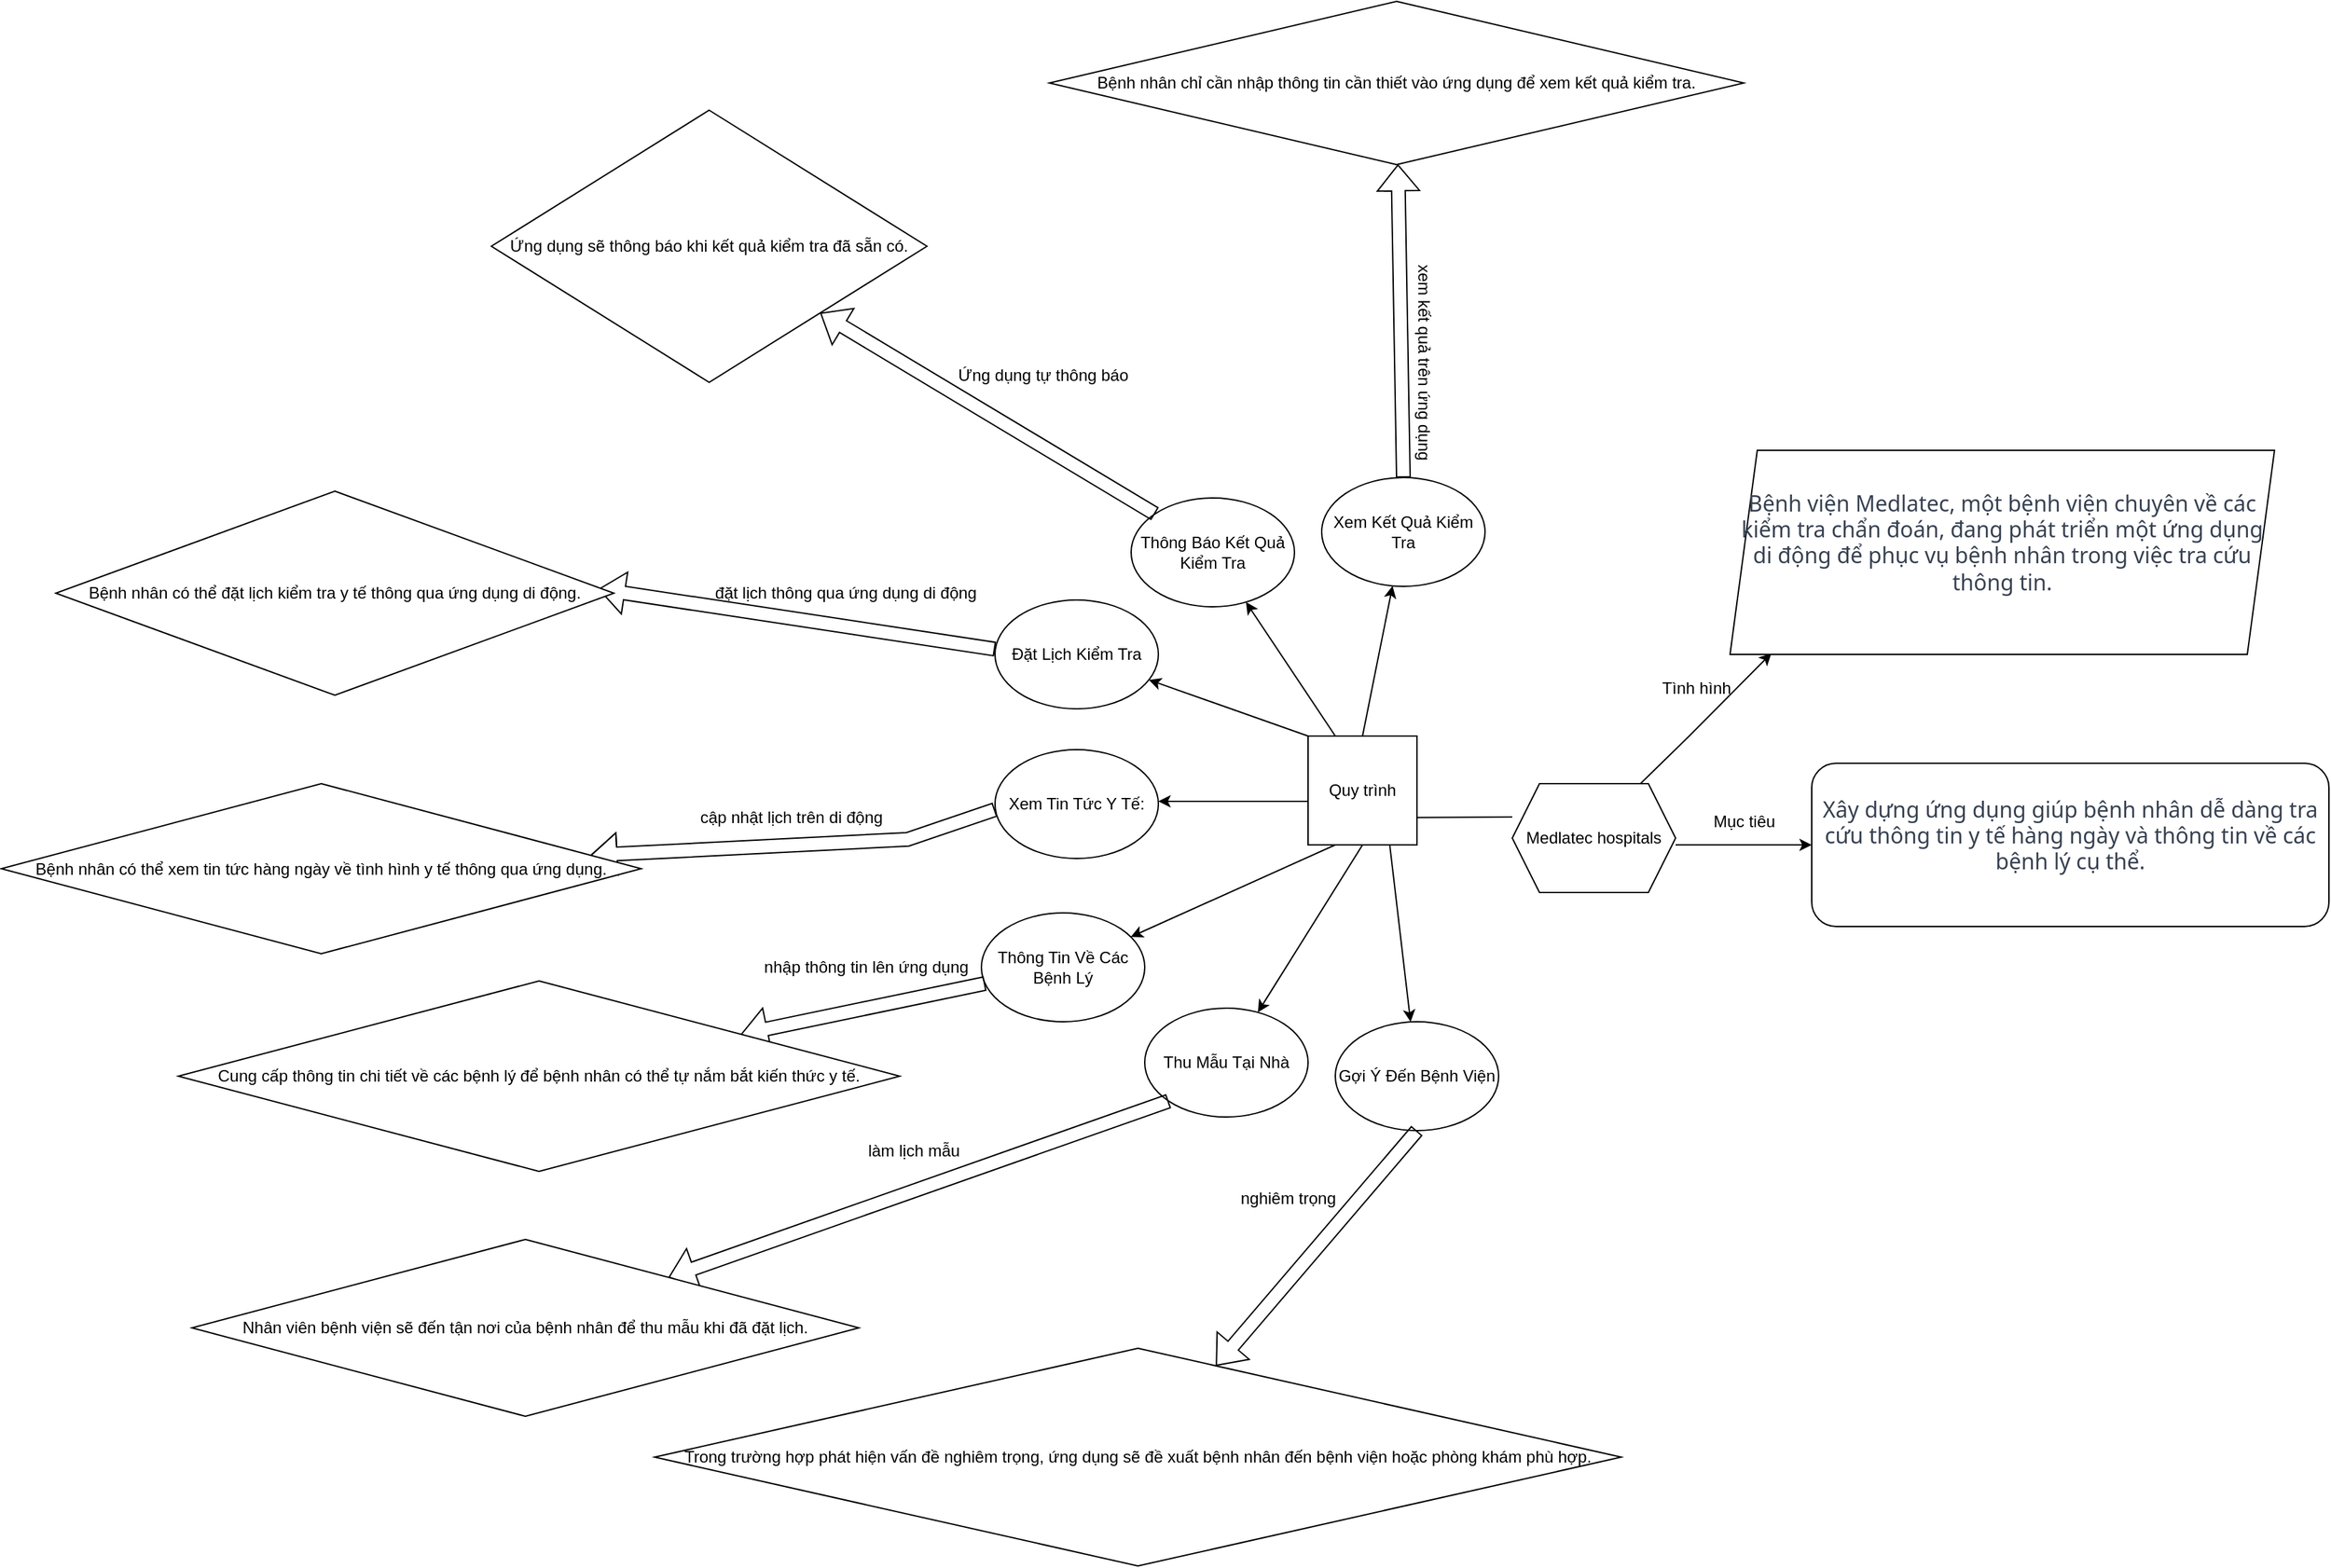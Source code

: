 <mxfile version="21.6.9" type="github">
  <diagram name="Trang-1" id="5vjnV365fqBCd5JZmHe9">
    <mxGraphModel dx="2442" dy="2026" grid="1" gridSize="10" guides="1" tooltips="1" connect="1" arrows="1" fold="1" page="1" pageScale="1" pageWidth="827" pageHeight="1169" math="0" shadow="0">
      <root>
        <mxCell id="0" />
        <mxCell id="1" parent="0" />
        <mxCell id="XSQaQU0RRqRrrEe890e8-2" value="" style="endArrow=classic;html=1;rounded=0;entryX=0.076;entryY=0.994;entryDx=0;entryDy=0;entryPerimeter=0;exitX=0.786;exitY=-0.002;exitDx=0;exitDy=0;exitPerimeter=0;" parent="1" source="XSQaQU0RRqRrrEe890e8-53" target="XSQaQU0RRqRrrEe890e8-3" edge="1">
          <mxGeometry width="50" height="50" relative="1" as="geometry">
            <mxPoint x="390" y="260" as="sourcePoint" />
            <mxPoint x="440" y="210" as="targetPoint" />
            <Array as="points">
              <mxPoint x="420" y="230" />
            </Array>
          </mxGeometry>
        </mxCell>
        <mxCell id="XSQaQU0RRqRrrEe890e8-3" value="&#xa;&lt;span style=&quot;color: rgb(55, 65, 81); font-family: Söhne, ui-sans-serif, system-ui, -apple-system, &amp;quot;Segoe UI&amp;quot;, Roboto, Ubuntu, Cantarell, &amp;quot;Noto Sans&amp;quot;, sans-serif, &amp;quot;Helvetica Neue&amp;quot;, Arial, &amp;quot;Apple Color Emoji&amp;quot;, &amp;quot;Segoe UI Emoji&amp;quot;, &amp;quot;Segoe UI Symbol&amp;quot;, &amp;quot;Noto Color Emoji&amp;quot;; font-size: 16px; font-style: normal; font-variant-ligatures: normal; font-variant-caps: normal; font-weight: 400; letter-spacing: normal; orphans: 2; text-align: start; text-indent: 0px; text-transform: none; widows: 2; word-spacing: 0px; -webkit-text-stroke-width: 0px; text-decoration-thickness: initial; text-decoration-style: initial; text-decoration-color: initial; float: none; display: inline !important;&quot;&gt;Bệnh viện Medlatec, một bệnh viện chuyên về các kiểm tra chẩn đoán, đang phát triển một ứng dụng di động để phục vụ bệnh nhân trong việc tra cứu thông tin.&lt;/span&gt;&#xa;&#xa;" style="shape=parallelogram;perimeter=parallelogramPerimeter;whiteSpace=wrap;html=1;fixedSize=1;" parent="1" vertex="1">
          <mxGeometry x="450" y="20" width="400" height="150" as="geometry" />
        </mxCell>
        <mxCell id="XSQaQU0RRqRrrEe890e8-4" value="Tình hình" style="text;html=1;align=center;verticalAlign=middle;resizable=0;points=[];autosize=1;strokeColor=none;fillColor=none;" parent="1" vertex="1">
          <mxGeometry x="390" y="180" width="70" height="30" as="geometry" />
        </mxCell>
        <mxCell id="XSQaQU0RRqRrrEe890e8-6" value="" style="endArrow=classic;html=1;rounded=0;" parent="1" target="XSQaQU0RRqRrrEe890e8-7" edge="1">
          <mxGeometry width="50" height="50" relative="1" as="geometry">
            <mxPoint x="410" y="310" as="sourcePoint" />
            <mxPoint x="570" y="340" as="targetPoint" />
          </mxGeometry>
        </mxCell>
        <mxCell id="XSQaQU0RRqRrrEe890e8-7" value="&#xa;&lt;span style=&quot;color: rgb(55, 65, 81); font-family: Söhne, ui-sans-serif, system-ui, -apple-system, &amp;quot;Segoe UI&amp;quot;, Roboto, Ubuntu, Cantarell, &amp;quot;Noto Sans&amp;quot;, sans-serif, &amp;quot;Helvetica Neue&amp;quot;, Arial, &amp;quot;Apple Color Emoji&amp;quot;, &amp;quot;Segoe UI Emoji&amp;quot;, &amp;quot;Segoe UI Symbol&amp;quot;, &amp;quot;Noto Color Emoji&amp;quot;; font-size: 16px; font-style: normal; font-variant-ligatures: normal; font-variant-caps: normal; font-weight: 400; letter-spacing: normal; orphans: 2; text-align: start; text-indent: 0px; text-transform: none; widows: 2; word-spacing: 0px; -webkit-text-stroke-width: 0px; text-decoration-thickness: initial; text-decoration-style: initial; text-decoration-color: initial; float: none; display: inline !important;&quot;&gt;Xây dựng ứng dụng giúp bệnh nhân dễ dàng tra cứu thông tin y tế hàng ngày và thông tin về các bệnh lý cụ thể.&lt;/span&gt;&#xa;&#xa;" style="rounded=1;whiteSpace=wrap;html=1;" parent="1" vertex="1">
          <mxGeometry x="510" y="250" width="380" height="120" as="geometry" />
        </mxCell>
        <mxCell id="XSQaQU0RRqRrrEe890e8-8" value="Mục tiêu" style="text;html=1;align=center;verticalAlign=middle;resizable=0;points=[];autosize=1;strokeColor=none;fillColor=none;" parent="1" vertex="1">
          <mxGeometry x="425" y="278" width="70" height="30" as="geometry" />
        </mxCell>
        <mxCell id="XSQaQU0RRqRrrEe890e8-9" value="" style="endArrow=classic;html=1;rounded=0;" parent="1" edge="1">
          <mxGeometry width="50" height="50" relative="1" as="geometry">
            <mxPoint x="290" y="289.5" as="sourcePoint" />
            <mxPoint x="190" y="290" as="targetPoint" />
          </mxGeometry>
        </mxCell>
        <mxCell id="XSQaQU0RRqRrrEe890e8-11" value="Quy trình" style="whiteSpace=wrap;html=1;aspect=fixed;" parent="1" vertex="1">
          <mxGeometry x="140" y="230" width="80" height="80" as="geometry" />
        </mxCell>
        <mxCell id="XSQaQU0RRqRrrEe890e8-12" value="" style="endArrow=classic;html=1;rounded=0;exitX=0.25;exitY=1;exitDx=0;exitDy=0;" parent="1" source="XSQaQU0RRqRrrEe890e8-11" target="XSQaQU0RRqRrrEe890e8-14" edge="1">
          <mxGeometry width="50" height="50" relative="1" as="geometry">
            <mxPoint x="120" y="370" as="sourcePoint" />
            <mxPoint x="70" y="380" as="targetPoint" />
          </mxGeometry>
        </mxCell>
        <mxCell id="XSQaQU0RRqRrrEe890e8-13" value="" style="endArrow=classic;html=1;rounded=0;" parent="1" edge="1">
          <mxGeometry width="50" height="50" relative="1" as="geometry">
            <mxPoint x="140" y="278" as="sourcePoint" />
            <mxPoint x="30" y="278" as="targetPoint" />
          </mxGeometry>
        </mxCell>
        <mxCell id="XSQaQU0RRqRrrEe890e8-14" value="Thông Tin Về Các Bệnh Lý" style="ellipse;whiteSpace=wrap;html=1;" parent="1" vertex="1">
          <mxGeometry x="-100" y="360" width="120" height="80" as="geometry" />
        </mxCell>
        <mxCell id="XSQaQU0RRqRrrEe890e8-15" value="Xem Tin Tức Y Tế:" style="ellipse;whiteSpace=wrap;html=1;" parent="1" vertex="1">
          <mxGeometry x="-90" y="240" width="120" height="80" as="geometry" />
        </mxCell>
        <mxCell id="XSQaQU0RRqRrrEe890e8-16" value="" style="endArrow=classic;html=1;rounded=0;" parent="1" target="XSQaQU0RRqRrrEe890e8-17" edge="1">
          <mxGeometry width="50" height="50" relative="1" as="geometry">
            <mxPoint x="140" y="230" as="sourcePoint" />
            <mxPoint x="30" y="170" as="targetPoint" />
          </mxGeometry>
        </mxCell>
        <mxCell id="XSQaQU0RRqRrrEe890e8-17" value="Đặt Lịch Kiểm Tra" style="ellipse;whiteSpace=wrap;html=1;" parent="1" vertex="1">
          <mxGeometry x="-90" y="130" width="120" height="80" as="geometry" />
        </mxCell>
        <mxCell id="XSQaQU0RRqRrrEe890e8-18" value="" style="endArrow=classic;html=1;rounded=0;exitX=0.5;exitY=1;exitDx=0;exitDy=0;" parent="1" source="XSQaQU0RRqRrrEe890e8-11" target="XSQaQU0RRqRrrEe890e8-19" edge="1">
          <mxGeometry width="50" height="50" relative="1" as="geometry">
            <mxPoint x="160" y="300" as="sourcePoint" />
            <mxPoint x="120" y="430" as="targetPoint" />
          </mxGeometry>
        </mxCell>
        <mxCell id="XSQaQU0RRqRrrEe890e8-19" value="Thu Mẫu Tại Nhà" style="ellipse;whiteSpace=wrap;html=1;" parent="1" vertex="1">
          <mxGeometry x="20" y="430" width="120" height="80" as="geometry" />
        </mxCell>
        <mxCell id="XSQaQU0RRqRrrEe890e8-20" value="" style="endArrow=classic;html=1;rounded=0;exitX=0.25;exitY=0;exitDx=0;exitDy=0;" parent="1" source="XSQaQU0RRqRrrEe890e8-11" target="XSQaQU0RRqRrrEe890e8-21" edge="1">
          <mxGeometry width="50" height="50" relative="1" as="geometry">
            <mxPoint x="160" y="300" as="sourcePoint" />
            <mxPoint x="110" y="130" as="targetPoint" />
          </mxGeometry>
        </mxCell>
        <mxCell id="XSQaQU0RRqRrrEe890e8-21" value="Thông Báo Kết Quả Kiểm Tra" style="ellipse;whiteSpace=wrap;html=1;" parent="1" vertex="1">
          <mxGeometry x="10" y="55" width="120" height="80" as="geometry" />
        </mxCell>
        <mxCell id="XSQaQU0RRqRrrEe890e8-22" value="" style="endArrow=classic;html=1;rounded=0;exitX=0.5;exitY=0;exitDx=0;exitDy=0;" parent="1" source="XSQaQU0RRqRrrEe890e8-11" target="XSQaQU0RRqRrrEe890e8-23" edge="1">
          <mxGeometry width="50" height="50" relative="1" as="geometry">
            <mxPoint x="160" y="300" as="sourcePoint" />
            <mxPoint x="180" y="100" as="targetPoint" />
          </mxGeometry>
        </mxCell>
        <mxCell id="XSQaQU0RRqRrrEe890e8-23" value="Xem Kết Quả Kiểm Tra" style="ellipse;whiteSpace=wrap;html=1;" parent="1" vertex="1">
          <mxGeometry x="150" y="40" width="120" height="80" as="geometry" />
        </mxCell>
        <mxCell id="XSQaQU0RRqRrrEe890e8-24" value="" style="endArrow=classic;html=1;rounded=0;exitX=0.75;exitY=1;exitDx=0;exitDy=0;" parent="1" source="XSQaQU0RRqRrrEe890e8-11" target="XSQaQU0RRqRrrEe890e8-25" edge="1">
          <mxGeometry width="50" height="50" relative="1" as="geometry">
            <mxPoint x="160" y="300" as="sourcePoint" />
            <mxPoint x="210" y="430" as="targetPoint" />
          </mxGeometry>
        </mxCell>
        <mxCell id="XSQaQU0RRqRrrEe890e8-25" value="Gợi Ý Đến Bệnh Viện" style="ellipse;whiteSpace=wrap;html=1;" parent="1" vertex="1">
          <mxGeometry x="160" y="440" width="120" height="80" as="geometry" />
        </mxCell>
        <mxCell id="XSQaQU0RRqRrrEe890e8-26" value="" style="shape=flexArrow;endArrow=classic;html=1;rounded=0;entryX=0.972;entryY=0.48;entryDx=0;entryDy=0;entryPerimeter=0;" parent="1" target="XSQaQU0RRqRrrEe890e8-28" edge="1">
          <mxGeometry width="50" height="50" relative="1" as="geometry">
            <mxPoint x="-90" y="166.1" as="sourcePoint" />
            <mxPoint x="-220" y="143.905" as="targetPoint" />
          </mxGeometry>
        </mxCell>
        <mxCell id="XSQaQU0RRqRrrEe890e8-28" value="Bệnh nhân có thể đặt lịch kiểm tra y tế thông qua ứng dụng di động." style="rhombus;whiteSpace=wrap;html=1;" parent="1" vertex="1">
          <mxGeometry x="-780" y="50" width="410" height="150" as="geometry" />
        </mxCell>
        <mxCell id="XSQaQU0RRqRrrEe890e8-30" value="" style="shape=flexArrow;endArrow=classic;html=1;rounded=0;exitX=0.035;exitY=0.352;exitDx=0;exitDy=0;exitPerimeter=0;" parent="1" target="XSQaQU0RRqRrrEe890e8-31" edge="1">
          <mxGeometry width="50" height="50" relative="1" as="geometry">
            <mxPoint x="-90.0" y="284.08" as="sourcePoint" />
            <mxPoint x="-290" y="310" as="targetPoint" />
            <Array as="points">
              <mxPoint x="-154.2" y="305.92" />
            </Array>
          </mxGeometry>
        </mxCell>
        <mxCell id="XSQaQU0RRqRrrEe890e8-31" value="Bệnh nhân có thể xem tin tức hàng ngày về tình hình y tế thông qua ứng dụng." style="rhombus;whiteSpace=wrap;html=1;" parent="1" vertex="1">
          <mxGeometry x="-820" y="265" width="470" height="125" as="geometry" />
        </mxCell>
        <mxCell id="XSQaQU0RRqRrrEe890e8-32" value="" style="shape=flexArrow;endArrow=classic;html=1;rounded=0;" parent="1" source="XSQaQU0RRqRrrEe890e8-14" target="XSQaQU0RRqRrrEe890e8-33" edge="1">
          <mxGeometry width="50" height="50" relative="1" as="geometry">
            <mxPoint x="-190" y="510" as="sourcePoint" />
            <mxPoint x="-140" y="460" as="targetPoint" />
          </mxGeometry>
        </mxCell>
        <mxCell id="XSQaQU0RRqRrrEe890e8-33" value="Cung cấp thông tin chi tiết về các bệnh lý để bệnh nhân có thể tự nắm bắt kiến thức y tế." style="rhombus;whiteSpace=wrap;html=1;" parent="1" vertex="1">
          <mxGeometry x="-690" y="410" width="530" height="140" as="geometry" />
        </mxCell>
        <mxCell id="XSQaQU0RRqRrrEe890e8-34" value="" style="shape=flexArrow;endArrow=classic;html=1;rounded=0;exitX=0;exitY=1;exitDx=0;exitDy=0;" parent="1" source="XSQaQU0RRqRrrEe890e8-19" target="XSQaQU0RRqRrrEe890e8-35" edge="1">
          <mxGeometry width="50" height="50" relative="1" as="geometry">
            <mxPoint x="-190" y="510" as="sourcePoint" />
            <mxPoint x="-120" y="590" as="targetPoint" />
          </mxGeometry>
        </mxCell>
        <mxCell id="XSQaQU0RRqRrrEe890e8-35" value="Nhân viên bệnh viện sẽ đến tận nơi của bệnh nhân để thu mẫu khi đã đặt lịch." style="rhombus;whiteSpace=wrap;html=1;" parent="1" vertex="1">
          <mxGeometry x="-680" y="600" width="490" height="130" as="geometry" />
        </mxCell>
        <mxCell id="XSQaQU0RRqRrrEe890e8-36" value="" style="shape=flexArrow;endArrow=classic;html=1;rounded=0;exitX=0.5;exitY=1;exitDx=0;exitDy=0;" parent="1" source="XSQaQU0RRqRrrEe890e8-25" target="XSQaQU0RRqRrrEe890e8-37" edge="1">
          <mxGeometry width="50" height="50" relative="1" as="geometry">
            <mxPoint x="-120" y="550" as="sourcePoint" />
            <mxPoint x="150" y="640" as="targetPoint" />
          </mxGeometry>
        </mxCell>
        <mxCell id="XSQaQU0RRqRrrEe890e8-37" value="Trong trường hợp phát hiện vấn đề nghiêm trọng, ứng dụng sẽ đề xuất bệnh nhân đến bệnh viện hoặc phòng khám phù hợp." style="rhombus;whiteSpace=wrap;html=1;" parent="1" vertex="1">
          <mxGeometry x="-340" y="680" width="710" height="160" as="geometry" />
        </mxCell>
        <mxCell id="XSQaQU0RRqRrrEe890e8-38" value="" style="shape=flexArrow;endArrow=classic;html=1;rounded=0;exitX=0;exitY=0;exitDx=0;exitDy=0;" parent="1" source="XSQaQU0RRqRrrEe890e8-21" target="XSQaQU0RRqRrrEe890e8-39" edge="1">
          <mxGeometry width="50" height="50" relative="1" as="geometry">
            <mxPoint x="-100" y="120" as="sourcePoint" />
            <mxPoint x="10" y="-70" as="targetPoint" />
          </mxGeometry>
        </mxCell>
        <mxCell id="XSQaQU0RRqRrrEe890e8-39" value="Ứng dụng sẽ thông báo khi kết quả kiểm tra đã sẵn có." style="rhombus;whiteSpace=wrap;html=1;" parent="1" vertex="1">
          <mxGeometry x="-460" y="-230" width="320" height="200" as="geometry" />
        </mxCell>
        <mxCell id="XSQaQU0RRqRrrEe890e8-40" value="" style="shape=flexArrow;endArrow=classic;html=1;rounded=0;exitX=0.5;exitY=0;exitDx=0;exitDy=0;" parent="1" source="XSQaQU0RRqRrrEe890e8-23" target="XSQaQU0RRqRrrEe890e8-41" edge="1">
          <mxGeometry width="50" height="50" relative="1" as="geometry">
            <mxPoint x="-100" y="90" as="sourcePoint" />
            <mxPoint x="100" y="-150" as="targetPoint" />
          </mxGeometry>
        </mxCell>
        <mxCell id="XSQaQU0RRqRrrEe890e8-41" value="Bệnh nhân chỉ cần nhập thông tin cần thiết vào ứng dụng để xem kết quả kiểm tra." style="rhombus;whiteSpace=wrap;html=1;" parent="1" vertex="1">
          <mxGeometry x="-50" y="-310" width="510" height="120" as="geometry" />
        </mxCell>
        <mxCell id="XSQaQU0RRqRrrEe890e8-42" value="nghiêm trọng" style="text;html=1;align=center;verticalAlign=middle;resizable=0;points=[];autosize=1;strokeColor=none;fillColor=none;" parent="1" vertex="1">
          <mxGeometry x="80" y="555" width="90" height="30" as="geometry" />
        </mxCell>
        <mxCell id="XSQaQU0RRqRrrEe890e8-43" value="làm lịch mẫu" style="text;html=1;align=center;verticalAlign=middle;resizable=0;points=[];autosize=1;strokeColor=none;fillColor=none;" parent="1" vertex="1">
          <mxGeometry x="-195" y="520" width="90" height="30" as="geometry" />
        </mxCell>
        <mxCell id="XSQaQU0RRqRrrEe890e8-47" value="nhập thông tin lên ứng dụng" style="text;html=1;align=center;verticalAlign=middle;resizable=0;points=[];autosize=1;strokeColor=none;fillColor=none;" parent="1" vertex="1">
          <mxGeometry x="-270" y="385" width="170" height="30" as="geometry" />
        </mxCell>
        <mxCell id="XSQaQU0RRqRrrEe890e8-48" value="cập nhật lịch trên di động" style="text;html=1;align=center;verticalAlign=middle;resizable=0;points=[];autosize=1;strokeColor=none;fillColor=none;" parent="1" vertex="1">
          <mxGeometry x="-320" y="275" width="160" height="30" as="geometry" />
        </mxCell>
        <mxCell id="XSQaQU0RRqRrrEe890e8-49" value="đặt lịch thông qua ứng dụng di động" style="text;html=1;align=center;verticalAlign=middle;resizable=0;points=[];autosize=1;strokeColor=none;fillColor=none;" parent="1" vertex="1">
          <mxGeometry x="-310" y="110" width="220" height="30" as="geometry" />
        </mxCell>
        <mxCell id="XSQaQU0RRqRrrEe890e8-51" value="Ứng dụng tự thông báo" style="text;html=1;align=center;verticalAlign=middle;resizable=0;points=[];autosize=1;strokeColor=none;fillColor=none;" parent="1" vertex="1">
          <mxGeometry x="-130" y="-50" width="150" height="30" as="geometry" />
        </mxCell>
        <mxCell id="XSQaQU0RRqRrrEe890e8-52" value="xem kết quả trên ứng dụng" style="text;html=1;align=center;verticalAlign=middle;resizable=0;points=[];autosize=1;strokeColor=none;fillColor=none;rotation=90;" parent="1" vertex="1">
          <mxGeometry x="140" y="-60" width="170" height="30" as="geometry" />
        </mxCell>
        <mxCell id="XSQaQU0RRqRrrEe890e8-53" value="Medlatec hospitals" style="shape=hexagon;perimeter=hexagonPerimeter2;whiteSpace=wrap;html=1;fixedSize=1;" parent="1" vertex="1">
          <mxGeometry x="290" y="265" width="120" height="80" as="geometry" />
        </mxCell>
      </root>
    </mxGraphModel>
  </diagram>
</mxfile>
